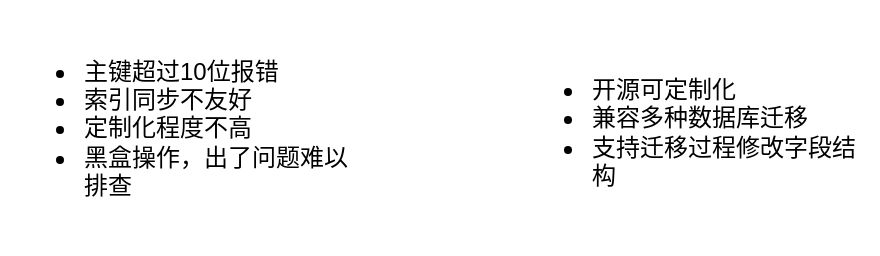<mxfile version="16.2.7" type="github">
  <diagram id="Q5mlm8pNXK8vwRuRoZ7s" name="Page-1">
    <mxGraphModel dx="946" dy="588" grid="0" gridSize="10" guides="1" tooltips="1" connect="1" arrows="1" fold="1" page="1" pageScale="1" pageWidth="2339" pageHeight="3300" math="0" shadow="0">
      <root>
        <mxCell id="0" />
        <mxCell id="1" parent="0" />
        <mxCell id="qyKtld63JDXhDD5pqwNW-1" value="&lt;ul&gt;&lt;li&gt;开源可定制化&lt;/li&gt;&lt;li&gt;兼容多种数据库迁移&lt;/li&gt;&lt;li&gt;支持迁移过程修改字段结构&lt;/li&gt;&lt;/ul&gt;" style="text;strokeColor=none;fillColor=none;html=1;whiteSpace=wrap;verticalAlign=middle;overflow=hidden;" vertex="1" parent="1">
          <mxGeometry x="387" y="233.5" width="185" height="84.5" as="geometry" />
        </mxCell>
        <mxCell id="qyKtld63JDXhDD5pqwNW-2" value="&lt;ul&gt;&lt;li&gt;主键超过10位报错&lt;/li&gt;&lt;li&gt;索引同步不友好&amp;nbsp;&lt;/li&gt;&lt;li&gt;定制化程度不高&lt;/li&gt;&lt;li&gt;黑盒操作，出了问题难以排查&lt;/li&gt;&lt;/ul&gt;" style="text;strokeColor=none;fillColor=none;html=1;whiteSpace=wrap;verticalAlign=middle;overflow=hidden;" vertex="1" parent="1">
          <mxGeometry x="133" y="210" width="184" height="127" as="geometry" />
        </mxCell>
      </root>
    </mxGraphModel>
  </diagram>
</mxfile>
